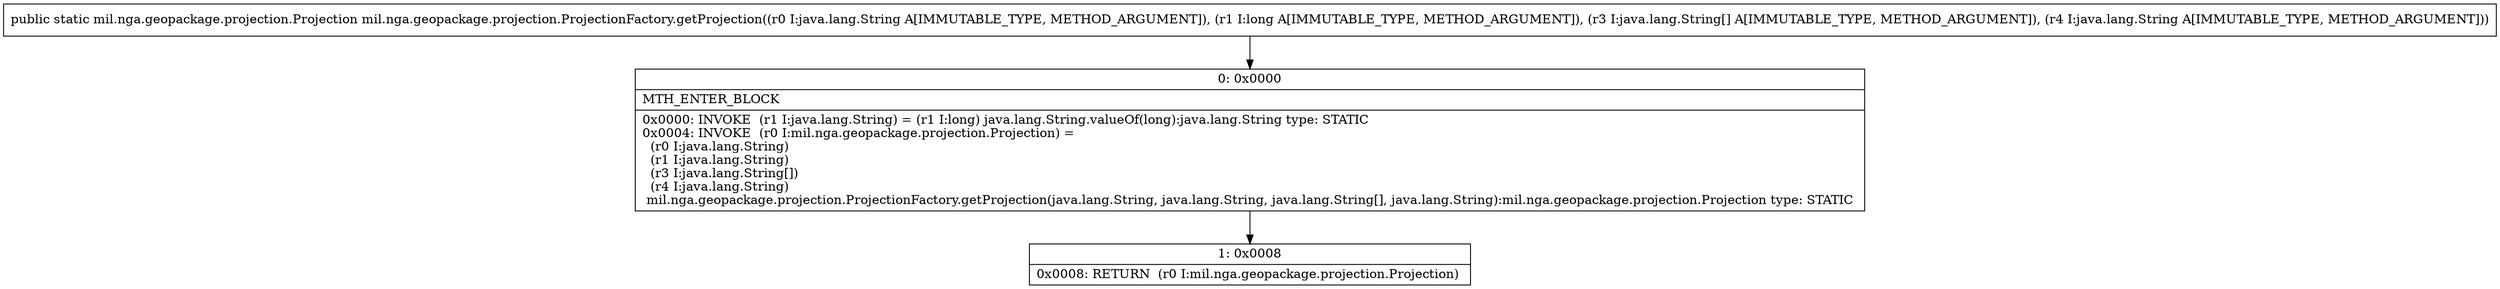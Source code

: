 digraph "CFG formil.nga.geopackage.projection.ProjectionFactory.getProjection(Ljava\/lang\/String;J[Ljava\/lang\/String;Ljava\/lang\/String;)Lmil\/nga\/geopackage\/projection\/Projection;" {
Node_0 [shape=record,label="{0\:\ 0x0000|MTH_ENTER_BLOCK\l|0x0000: INVOKE  (r1 I:java.lang.String) = (r1 I:long) java.lang.String.valueOf(long):java.lang.String type: STATIC \l0x0004: INVOKE  (r0 I:mil.nga.geopackage.projection.Projection) = \l  (r0 I:java.lang.String)\l  (r1 I:java.lang.String)\l  (r3 I:java.lang.String[])\l  (r4 I:java.lang.String)\l mil.nga.geopackage.projection.ProjectionFactory.getProjection(java.lang.String, java.lang.String, java.lang.String[], java.lang.String):mil.nga.geopackage.projection.Projection type: STATIC \l}"];
Node_1 [shape=record,label="{1\:\ 0x0008|0x0008: RETURN  (r0 I:mil.nga.geopackage.projection.Projection) \l}"];
MethodNode[shape=record,label="{public static mil.nga.geopackage.projection.Projection mil.nga.geopackage.projection.ProjectionFactory.getProjection((r0 I:java.lang.String A[IMMUTABLE_TYPE, METHOD_ARGUMENT]), (r1 I:long A[IMMUTABLE_TYPE, METHOD_ARGUMENT]), (r3 I:java.lang.String[] A[IMMUTABLE_TYPE, METHOD_ARGUMENT]), (r4 I:java.lang.String A[IMMUTABLE_TYPE, METHOD_ARGUMENT])) }"];
MethodNode -> Node_0;
Node_0 -> Node_1;
}

